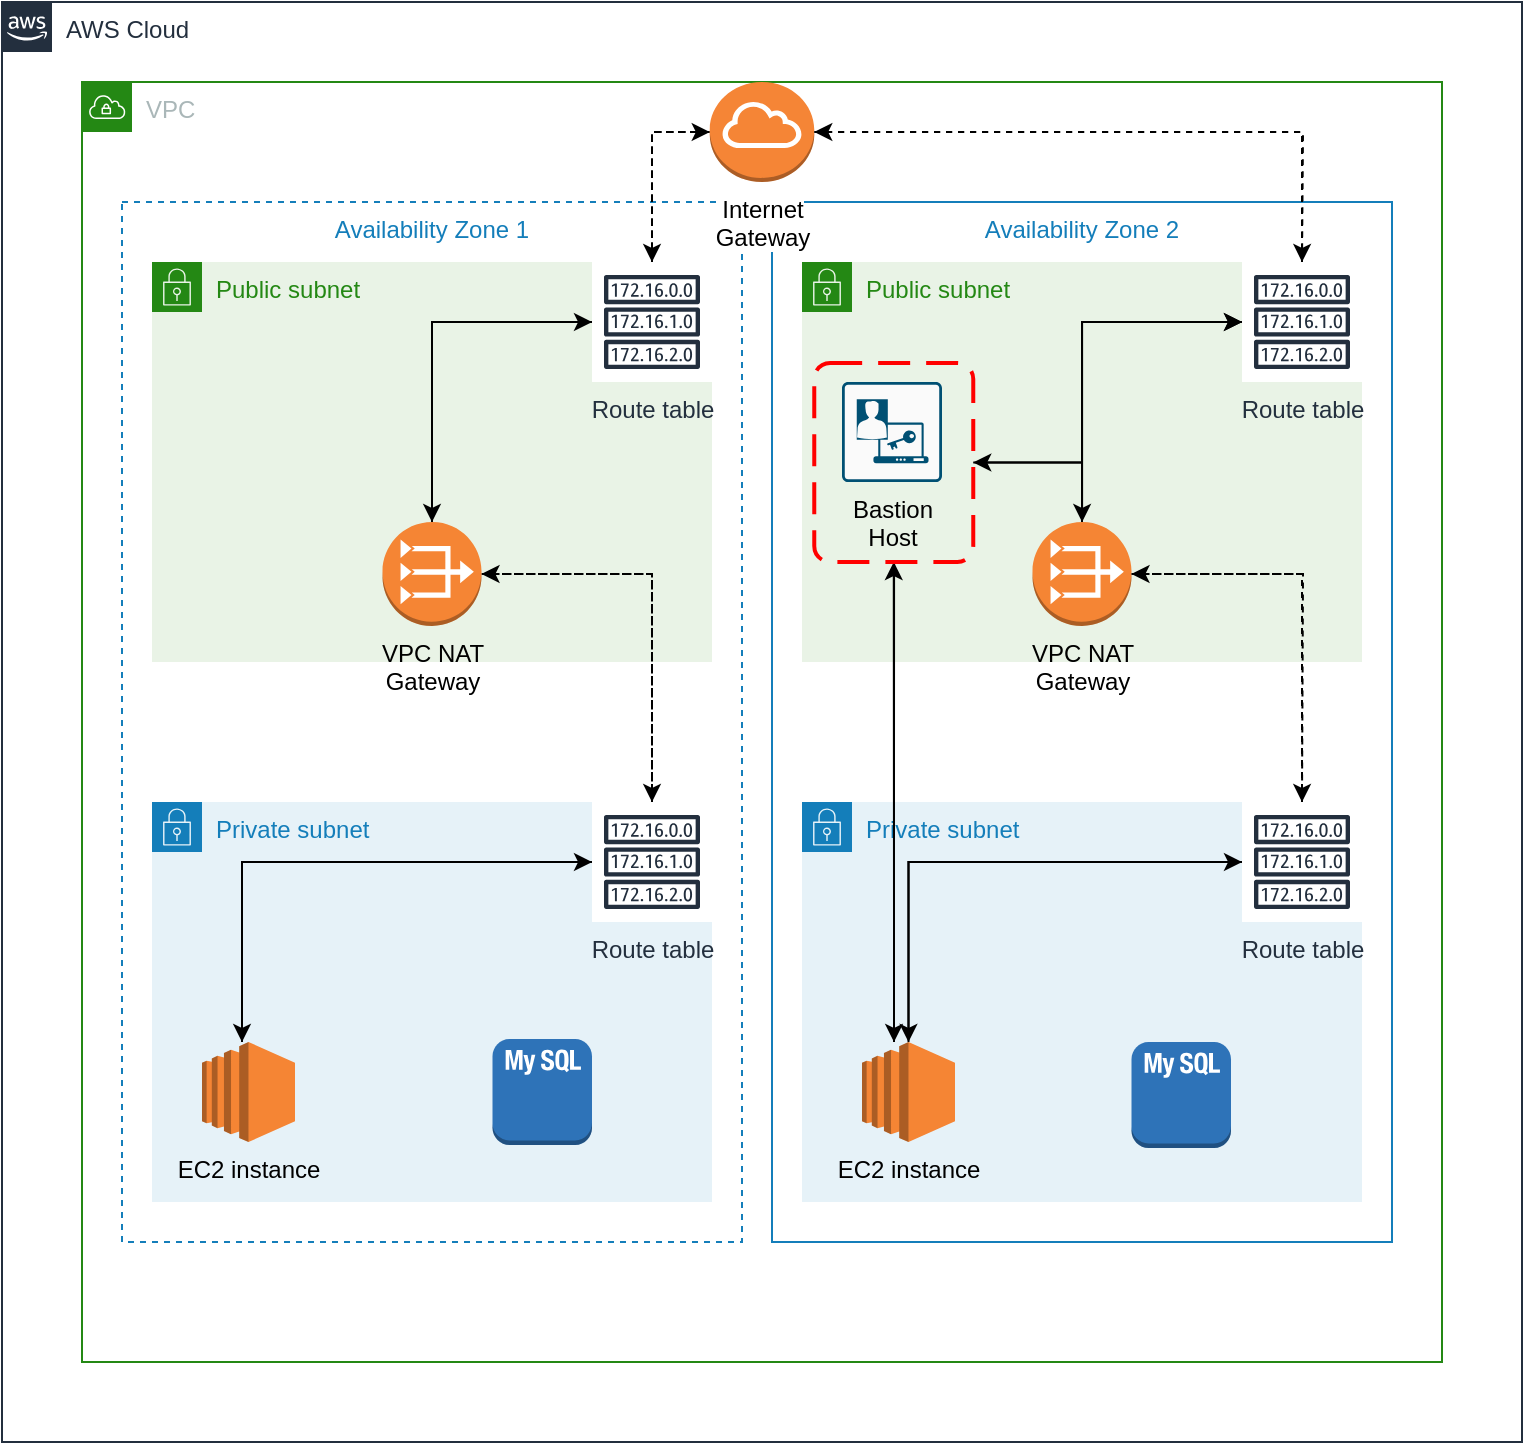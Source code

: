 <mxfile version="20.2.7" type="github">
  <diagram id="kHThhnsUB1xys9CKkgDm" name="Page-1">
    <mxGraphModel dx="1425" dy="796" grid="1" gridSize="10" guides="1" tooltips="1" connect="1" arrows="1" fold="1" page="1" pageScale="1" pageWidth="850" pageHeight="1100" math="0" shadow="0">
      <root>
        <mxCell id="0" />
        <mxCell id="1" parent="0" />
        <mxCell id="Ug6Q32tk084S-WFXiYjM-1" value="AWS Cloud" style="points=[[0,0],[0.25,0],[0.5,0],[0.75,0],[1,0],[1,0.25],[1,0.5],[1,0.75],[1,1],[0.75,1],[0.5,1],[0.25,1],[0,1],[0,0.75],[0,0.5],[0,0.25]];outlineConnect=0;gradientColor=none;html=1;whiteSpace=wrap;fontSize=12;fontStyle=0;container=1;pointerEvents=0;collapsible=0;recursiveResize=0;shape=mxgraph.aws4.group;grIcon=mxgraph.aws4.group_aws_cloud_alt;strokeColor=#232F3E;fillColor=none;verticalAlign=top;align=left;spacingLeft=30;fontColor=#232F3E;dashed=0;flipH=0;" parent="1" vertex="1">
          <mxGeometry x="40" y="40" width="760" height="720" as="geometry" />
        </mxCell>
        <mxCell id="Ug6Q32tk084S-WFXiYjM-2" value="VPC" style="points=[[0,0],[0.25,0],[0.5,0],[0.75,0],[1,0],[1,0.25],[1,0.5],[1,0.75],[1,1],[0.75,1],[0.5,1],[0.25,1],[0,1],[0,0.75],[0,0.5],[0,0.25]];outlineConnect=0;gradientColor=none;html=1;whiteSpace=wrap;fontSize=12;fontStyle=0;container=1;pointerEvents=0;collapsible=0;recursiveResize=0;shape=mxgraph.aws4.group;grIcon=mxgraph.aws4.group_vpc;strokeColor=#248814;fillColor=none;verticalAlign=top;align=left;spacingLeft=30;fontColor=#AAB7B8;dashed=0;" parent="Ug6Q32tk084S-WFXiYjM-1" vertex="1">
          <mxGeometry x="40" y="40" width="680" height="640" as="geometry" />
        </mxCell>
        <mxCell id="Ug6Q32tk084S-WFXiYjM-10" value="Private subnet" style="points=[[0,0],[0.25,0],[0.5,0],[0.75,0],[1,0],[1,0.25],[1,0.5],[1,0.75],[1,1],[0.75,1],[0.5,1],[0.25,1],[0,1],[0,0.75],[0,0.5],[0,0.25]];outlineConnect=0;gradientColor=none;html=1;whiteSpace=wrap;fontSize=12;fontStyle=0;container=1;pointerEvents=0;collapsible=0;recursiveResize=0;shape=mxgraph.aws4.group;grIcon=mxgraph.aws4.group_security_group;grStroke=0;strokeColor=#147EBA;fillColor=#E6F2F8;verticalAlign=top;align=left;spacingLeft=30;fontColor=#147EBA;dashed=0;" parent="Ug6Q32tk084S-WFXiYjM-2" vertex="1">
          <mxGeometry x="360" y="360" width="280" height="200" as="geometry" />
        </mxCell>
        <mxCell id="Ug6Q32tk084S-WFXiYjM-11" value="Public subnet" style="points=[[0,0],[0.25,0],[0.5,0],[0.75,0],[1,0],[1,0.25],[1,0.5],[1,0.75],[1,1],[0.75,1],[0.5,1],[0.25,1],[0,1],[0,0.75],[0,0.5],[0,0.25]];outlineConnect=0;gradientColor=none;html=1;whiteSpace=wrap;fontSize=12;fontStyle=0;container=1;pointerEvents=0;collapsible=0;recursiveResize=0;shape=mxgraph.aws4.group;grIcon=mxgraph.aws4.group_security_group;grStroke=0;strokeColor=#248814;fillColor=#E9F3E6;verticalAlign=top;align=left;spacingLeft=30;fontColor=#248814;dashed=0;" parent="Ug6Q32tk084S-WFXiYjM-2" vertex="1">
          <mxGeometry x="360" y="90" width="280" height="200" as="geometry" />
        </mxCell>
        <mxCell id="ERtdlUXtCrWB-qyEB8RA-2" value="Availability Zone 2" style="fillColor=none;strokeColor=#147EBA;verticalAlign=top;fontStyle=0;fontColor=#147EBA;" vertex="1" parent="Ug6Q32tk084S-WFXiYjM-2">
          <mxGeometry x="345" y="60" width="310" height="520" as="geometry" />
        </mxCell>
        <mxCell id="ERtdlUXtCrWB-qyEB8RA-4" value="Private subnet" style="points=[[0,0],[0.25,0],[0.5,0],[0.75,0],[1,0],[1,0.25],[1,0.5],[1,0.75],[1,1],[0.75,1],[0.5,1],[0.25,1],[0,1],[0,0.75],[0,0.5],[0,0.25]];outlineConnect=0;gradientColor=none;html=1;whiteSpace=wrap;fontSize=12;fontStyle=0;container=1;pointerEvents=0;collapsible=0;recursiveResize=0;shape=mxgraph.aws4.group;grIcon=mxgraph.aws4.group_security_group;grStroke=0;strokeColor=#147EBA;fillColor=#E6F2F8;verticalAlign=top;align=left;spacingLeft=30;fontColor=#147EBA;dashed=0;" vertex="1" parent="Ug6Q32tk084S-WFXiYjM-2">
          <mxGeometry x="35" y="360" width="280" height="200" as="geometry" />
        </mxCell>
        <mxCell id="ERtdlUXtCrWB-qyEB8RA-5" value="Public subnet" style="points=[[0,0],[0.25,0],[0.5,0],[0.75,0],[1,0],[1,0.25],[1,0.5],[1,0.75],[1,1],[0.75,1],[0.5,1],[0.25,1],[0,1],[0,0.75],[0,0.5],[0,0.25]];outlineConnect=0;gradientColor=none;html=1;whiteSpace=wrap;fontSize=12;fontStyle=0;container=1;pointerEvents=0;collapsible=0;recursiveResize=0;shape=mxgraph.aws4.group;grIcon=mxgraph.aws4.group_security_group;grStroke=0;strokeColor=#248814;fillColor=#E9F3E6;verticalAlign=top;align=left;spacingLeft=30;fontColor=#248814;dashed=0;" vertex="1" parent="Ug6Q32tk084S-WFXiYjM-2">
          <mxGeometry x="35" y="90" width="280" height="200" as="geometry" />
        </mxCell>
        <mxCell id="ERtdlUXtCrWB-qyEB8RA-6" value="Availability Zone 1" style="fillColor=none;strokeColor=#147EBA;verticalAlign=top;fontStyle=0;fontColor=#147EBA;dashed=1;" vertex="1" parent="Ug6Q32tk084S-WFXiYjM-2">
          <mxGeometry x="20" y="60" width="310" height="520" as="geometry" />
        </mxCell>
        <mxCell id="ERtdlUXtCrWB-qyEB8RA-32" value="" style="edgeStyle=orthogonalEdgeStyle;rounded=0;orthogonalLoop=1;jettySize=auto;html=1;targetPerimeterSpacing=0;dashed=1;" edge="1" parent="Ug6Q32tk084S-WFXiYjM-2" source="ERtdlUXtCrWB-qyEB8RA-7" target="ERtdlUXtCrWB-qyEB8RA-22">
          <mxGeometry relative="1" as="geometry">
            <Array as="points">
              <mxPoint x="285" y="25" />
            </Array>
          </mxGeometry>
        </mxCell>
        <mxCell id="ERtdlUXtCrWB-qyEB8RA-35" style="edgeStyle=orthogonalEdgeStyle;rounded=0;orthogonalLoop=1;jettySize=auto;html=1;entryX=0.5;entryY=0;entryDx=0;entryDy=0;entryPerimeter=0;targetPerimeterSpacing=0;" edge="1" parent="Ug6Q32tk084S-WFXiYjM-2" source="ERtdlUXtCrWB-qyEB8RA-7" target="ERtdlUXtCrWB-qyEB8RA-13">
          <mxGeometry relative="1" as="geometry" />
        </mxCell>
        <mxCell id="ERtdlUXtCrWB-qyEB8RA-7" value="Route table" style="sketch=0;outlineConnect=0;fontColor=#232F3E;gradientColor=none;strokeColor=#232F3E;fillColor=#ffffff;dashed=0;verticalLabelPosition=bottom;verticalAlign=top;align=center;html=1;fontSize=12;fontStyle=0;aspect=fixed;shape=mxgraph.aws4.resourceIcon;resIcon=mxgraph.aws4.route_table;" vertex="1" parent="Ug6Q32tk084S-WFXiYjM-2">
          <mxGeometry x="255" y="90" width="60" height="60" as="geometry" />
        </mxCell>
        <mxCell id="ERtdlUXtCrWB-qyEB8RA-33" style="edgeStyle=orthogonalEdgeStyle;rounded=0;orthogonalLoop=1;jettySize=auto;html=1;entryX=1;entryY=0.5;entryDx=0;entryDy=0;entryPerimeter=0;dashed=1;targetPerimeterSpacing=0;" edge="1" parent="Ug6Q32tk084S-WFXiYjM-2" source="ERtdlUXtCrWB-qyEB8RA-8" target="ERtdlUXtCrWB-qyEB8RA-22">
          <mxGeometry relative="1" as="geometry">
            <Array as="points">
              <mxPoint x="610" y="25" />
            </Array>
          </mxGeometry>
        </mxCell>
        <mxCell id="ERtdlUXtCrWB-qyEB8RA-38" style="edgeStyle=orthogonalEdgeStyle;rounded=0;orthogonalLoop=1;jettySize=auto;html=1;entryX=1;entryY=0.5;entryDx=0;entryDy=0;targetPerimeterSpacing=0;" edge="1" parent="Ug6Q32tk084S-WFXiYjM-2" source="ERtdlUXtCrWB-qyEB8RA-8" target="ERtdlUXtCrWB-qyEB8RA-24">
          <mxGeometry relative="1" as="geometry">
            <Array as="points">
              <mxPoint x="500" y="120" />
              <mxPoint x="500" y="190" />
            </Array>
          </mxGeometry>
        </mxCell>
        <mxCell id="ERtdlUXtCrWB-qyEB8RA-39" style="edgeStyle=orthogonalEdgeStyle;rounded=0;orthogonalLoop=1;jettySize=auto;html=1;targetPerimeterSpacing=0;" edge="1" parent="Ug6Q32tk084S-WFXiYjM-2" source="ERtdlUXtCrWB-qyEB8RA-8" target="ERtdlUXtCrWB-qyEB8RA-16">
          <mxGeometry relative="1" as="geometry" />
        </mxCell>
        <mxCell id="ERtdlUXtCrWB-qyEB8RA-8" value="Route table" style="sketch=0;outlineConnect=0;fontColor=#232F3E;gradientColor=none;strokeColor=#232F3E;fillColor=#ffffff;dashed=0;verticalLabelPosition=bottom;verticalAlign=top;align=center;html=1;fontSize=12;fontStyle=0;aspect=fixed;shape=mxgraph.aws4.resourceIcon;resIcon=mxgraph.aws4.route_table;" vertex="1" parent="Ug6Q32tk084S-WFXiYjM-2">
          <mxGeometry x="580" y="90" width="60" height="60" as="geometry" />
        </mxCell>
        <mxCell id="ERtdlUXtCrWB-qyEB8RA-42" style="edgeStyle=orthogonalEdgeStyle;rounded=0;orthogonalLoop=1;jettySize=auto;html=1;entryX=1;entryY=0.5;entryDx=0;entryDy=0;entryPerimeter=0;targetPerimeterSpacing=0;dashed=1;" edge="1" parent="Ug6Q32tk084S-WFXiYjM-2" source="ERtdlUXtCrWB-qyEB8RA-10" target="ERtdlUXtCrWB-qyEB8RA-13">
          <mxGeometry relative="1" as="geometry">
            <Array as="points">
              <mxPoint x="285" y="246" />
            </Array>
          </mxGeometry>
        </mxCell>
        <mxCell id="ERtdlUXtCrWB-qyEB8RA-10" value="Route table" style="sketch=0;outlineConnect=0;fontColor=#232F3E;gradientColor=none;strokeColor=#232F3E;fillColor=#ffffff;dashed=0;verticalLabelPosition=bottom;verticalAlign=top;align=center;html=1;fontSize=12;fontStyle=0;aspect=fixed;shape=mxgraph.aws4.resourceIcon;resIcon=mxgraph.aws4.route_table;" vertex="1" parent="Ug6Q32tk084S-WFXiYjM-2">
          <mxGeometry x="255" y="360" width="60" height="60" as="geometry" />
        </mxCell>
        <mxCell id="ERtdlUXtCrWB-qyEB8RA-40" style="edgeStyle=orthogonalEdgeStyle;rounded=0;orthogonalLoop=1;jettySize=auto;html=1;entryX=1;entryY=0.5;entryDx=0;entryDy=0;entryPerimeter=0;targetPerimeterSpacing=0;dashed=1;" edge="1" parent="Ug6Q32tk084S-WFXiYjM-2" source="ERtdlUXtCrWB-qyEB8RA-9" target="ERtdlUXtCrWB-qyEB8RA-16">
          <mxGeometry relative="1" as="geometry">
            <Array as="points">
              <mxPoint x="610" y="246" />
            </Array>
          </mxGeometry>
        </mxCell>
        <mxCell id="ERtdlUXtCrWB-qyEB8RA-50" style="edgeStyle=orthogonalEdgeStyle;rounded=0;orthogonalLoop=1;jettySize=auto;html=1;targetPerimeterSpacing=0;" edge="1" parent="Ug6Q32tk084S-WFXiYjM-2" source="ERtdlUXtCrWB-qyEB8RA-9" target="ERtdlUXtCrWB-qyEB8RA-19">
          <mxGeometry relative="1" as="geometry" />
        </mxCell>
        <mxCell id="ERtdlUXtCrWB-qyEB8RA-9" value="Route table" style="sketch=0;outlineConnect=0;fontColor=#232F3E;gradientColor=none;strokeColor=#232F3E;fillColor=#ffffff;dashed=0;verticalLabelPosition=bottom;verticalAlign=top;align=center;html=1;fontSize=12;fontStyle=0;aspect=fixed;shape=mxgraph.aws4.resourceIcon;resIcon=mxgraph.aws4.route_table;" vertex="1" parent="Ug6Q32tk084S-WFXiYjM-2">
          <mxGeometry x="580" y="360" width="60" height="60" as="geometry" />
        </mxCell>
        <mxCell id="ERtdlUXtCrWB-qyEB8RA-26" style="edgeStyle=orthogonalEdgeStyle;rounded=0;orthogonalLoop=1;jettySize=auto;html=1;exitX=0.5;exitY=0;exitDx=0;exitDy=0;exitPerimeter=0;" edge="1" parent="Ug6Q32tk084S-WFXiYjM-2" source="ERtdlUXtCrWB-qyEB8RA-13" target="ERtdlUXtCrWB-qyEB8RA-7">
          <mxGeometry relative="1" as="geometry">
            <Array as="points">
              <mxPoint x="175" y="120" />
            </Array>
          </mxGeometry>
        </mxCell>
        <mxCell id="ERtdlUXtCrWB-qyEB8RA-45" style="edgeStyle=orthogonalEdgeStyle;rounded=0;orthogonalLoop=1;jettySize=auto;html=1;dashed=1;targetPerimeterSpacing=0;" edge="1" parent="Ug6Q32tk084S-WFXiYjM-2" source="ERtdlUXtCrWB-qyEB8RA-13" target="ERtdlUXtCrWB-qyEB8RA-10">
          <mxGeometry relative="1" as="geometry" />
        </mxCell>
        <mxCell id="ERtdlUXtCrWB-qyEB8RA-13" value="VPC NAT&lt;br&gt;Gateway" style="outlineConnect=0;dashed=0;verticalLabelPosition=bottom;verticalAlign=top;align=center;html=1;shape=mxgraph.aws3.vpc_nat_gateway;fillColor=#F58534;gradientColor=none;" vertex="1" parent="Ug6Q32tk084S-WFXiYjM-2">
          <mxGeometry x="150.25" y="220" width="49.5" height="52" as="geometry" />
        </mxCell>
        <mxCell id="ERtdlUXtCrWB-qyEB8RA-16" value="VPC NAT&lt;br&gt;Gateway" style="outlineConnect=0;dashed=0;verticalLabelPosition=bottom;verticalAlign=top;align=center;html=1;shape=mxgraph.aws3.vpc_nat_gateway;fillColor=#F58534;gradientColor=none;" vertex="1" parent="Ug6Q32tk084S-WFXiYjM-2">
          <mxGeometry x="475.25" y="220" width="49.5" height="52" as="geometry" />
        </mxCell>
        <mxCell id="ERtdlUXtCrWB-qyEB8RA-47" style="edgeStyle=orthogonalEdgeStyle;rounded=0;orthogonalLoop=1;jettySize=auto;html=1;targetPerimeterSpacing=0;" edge="1" parent="Ug6Q32tk084S-WFXiYjM-2" source="ERtdlUXtCrWB-qyEB8RA-18" target="ERtdlUXtCrWB-qyEB8RA-10">
          <mxGeometry relative="1" as="geometry">
            <Array as="points">
              <mxPoint x="80" y="390" />
            </Array>
          </mxGeometry>
        </mxCell>
        <mxCell id="ERtdlUXtCrWB-qyEB8RA-18" value="EC2 instance" style="outlineConnect=0;dashed=0;verticalLabelPosition=bottom;verticalAlign=top;align=center;html=1;shape=mxgraph.aws3.ec2;fillColor=#F58534;gradientColor=none;" vertex="1" parent="Ug6Q32tk084S-WFXiYjM-2">
          <mxGeometry x="60" y="480" width="46.5" height="50" as="geometry" />
        </mxCell>
        <mxCell id="ERtdlUXtCrWB-qyEB8RA-51" style="edgeStyle=orthogonalEdgeStyle;rounded=0;orthogonalLoop=1;jettySize=auto;html=1;targetPerimeterSpacing=0;" edge="1" parent="Ug6Q32tk084S-WFXiYjM-2" source="ERtdlUXtCrWB-qyEB8RA-19" target="ERtdlUXtCrWB-qyEB8RA-9">
          <mxGeometry relative="1" as="geometry">
            <Array as="points">
              <mxPoint x="413" y="390" />
            </Array>
          </mxGeometry>
        </mxCell>
        <mxCell id="ERtdlUXtCrWB-qyEB8RA-53" style="edgeStyle=orthogonalEdgeStyle;rounded=0;orthogonalLoop=1;jettySize=auto;html=1;entryX=0.5;entryY=1;entryDx=0;entryDy=0;targetPerimeterSpacing=0;" edge="1" parent="Ug6Q32tk084S-WFXiYjM-2" source="ERtdlUXtCrWB-qyEB8RA-19" target="ERtdlUXtCrWB-qyEB8RA-24">
          <mxGeometry relative="1" as="geometry">
            <Array as="points">
              <mxPoint x="406" y="420" />
              <mxPoint x="406" y="420" />
            </Array>
          </mxGeometry>
        </mxCell>
        <mxCell id="ERtdlUXtCrWB-qyEB8RA-19" value="EC2 instance" style="outlineConnect=0;dashed=0;verticalLabelPosition=bottom;verticalAlign=top;align=center;html=1;shape=mxgraph.aws3.ec2;fillColor=#F58534;gradientColor=none;" vertex="1" parent="Ug6Q32tk084S-WFXiYjM-2">
          <mxGeometry x="390" y="480" width="46.5" height="50" as="geometry" />
        </mxCell>
        <mxCell id="ERtdlUXtCrWB-qyEB8RA-20" value="" style="outlineConnect=0;dashed=0;verticalLabelPosition=bottom;verticalAlign=top;align=center;html=1;shape=mxgraph.aws3.mysql_db_instance_2;fillColor=#2E73B8;gradientColor=none;" vertex="1" parent="Ug6Q32tk084S-WFXiYjM-2">
          <mxGeometry x="205.25" y="478.5" width="49.75" height="53" as="geometry" />
        </mxCell>
        <mxCell id="ERtdlUXtCrWB-qyEB8RA-21" value="" style="outlineConnect=0;dashed=0;verticalLabelPosition=bottom;verticalAlign=top;align=center;html=1;shape=mxgraph.aws3.mysql_db_instance_2;fillColor=#2E73B8;gradientColor=none;" vertex="1" parent="Ug6Q32tk084S-WFXiYjM-2">
          <mxGeometry x="524.75" y="480" width="49.75" height="53" as="geometry" />
        </mxCell>
        <mxCell id="ERtdlUXtCrWB-qyEB8RA-30" style="edgeStyle=orthogonalEdgeStyle;rounded=0;orthogonalLoop=1;jettySize=auto;html=1;exitX=0;exitY=0.5;exitDx=0;exitDy=0;exitPerimeter=0;targetPerimeterSpacing=0;dashed=1;" edge="1" parent="Ug6Q32tk084S-WFXiYjM-2" source="ERtdlUXtCrWB-qyEB8RA-22" target="ERtdlUXtCrWB-qyEB8RA-7">
          <mxGeometry relative="1" as="geometry" />
        </mxCell>
        <mxCell id="ERtdlUXtCrWB-qyEB8RA-22" value="&lt;span style=&quot;background-color: rgb(255, 255, 255);&quot;&gt;Internet&lt;br&gt;Gateway&lt;/span&gt;" style="outlineConnect=0;dashed=0;verticalLabelPosition=bottom;verticalAlign=top;align=center;html=1;shape=mxgraph.aws3.internet_gateway;fillColor=#F58536;gradientColor=none;" vertex="1" parent="Ug6Q32tk084S-WFXiYjM-2">
          <mxGeometry x="313.88" width="52.25" height="50" as="geometry" />
        </mxCell>
        <mxCell id="ERtdlUXtCrWB-qyEB8RA-23" value="Bastion&lt;br&gt;Host" style="sketch=0;points=[[0.015,0.015,0],[0.985,0.015,0],[0.985,0.985,0],[0.015,0.985,0],[0.25,0,0],[0.5,0,0],[0.75,0,0],[1,0.25,0],[1,0.5,0],[1,0.75,0],[0.75,1,0],[0.5,1,0],[0.25,1,0],[0,0.75,0],[0,0.5,0],[0,0.25,0]];verticalLabelPosition=bottom;html=1;verticalAlign=top;aspect=fixed;align=center;pointerEvents=1;shape=mxgraph.cisco19.rect;prIcon=host_based_security;fillColor=#FAFAFA;strokeColor=#005073;" vertex="1" parent="Ug6Q32tk084S-WFXiYjM-2">
          <mxGeometry x="380" y="150" width="50" height="50" as="geometry" />
        </mxCell>
        <mxCell id="ERtdlUXtCrWB-qyEB8RA-36" style="edgeStyle=orthogonalEdgeStyle;rounded=0;orthogonalLoop=1;jettySize=auto;html=1;exitX=1;exitY=0.5;exitDx=0;exitDy=0;targetPerimeterSpacing=0;" edge="1" parent="Ug6Q32tk084S-WFXiYjM-2" source="ERtdlUXtCrWB-qyEB8RA-24" target="ERtdlUXtCrWB-qyEB8RA-8">
          <mxGeometry relative="1" as="geometry">
            <Array as="points">
              <mxPoint x="500" y="190" />
              <mxPoint x="500" y="120" />
            </Array>
          </mxGeometry>
        </mxCell>
        <mxCell id="ERtdlUXtCrWB-qyEB8RA-52" style="edgeStyle=orthogonalEdgeStyle;rounded=0;orthogonalLoop=1;jettySize=auto;html=1;targetPerimeterSpacing=0;exitX=0.502;exitY=1;exitDx=0;exitDy=0;exitPerimeter=0;" edge="1" parent="Ug6Q32tk084S-WFXiYjM-2" source="ERtdlUXtCrWB-qyEB8RA-24">
          <mxGeometry relative="1" as="geometry">
            <mxPoint x="406" y="480" as="targetPoint" />
          </mxGeometry>
        </mxCell>
        <mxCell id="ERtdlUXtCrWB-qyEB8RA-24" value="" style="rounded=1;arcSize=10;dashed=1;strokeColor=#ff0000;fillColor=none;gradientColor=none;dashPattern=8 4;strokeWidth=2;" vertex="1" parent="Ug6Q32tk084S-WFXiYjM-2">
          <mxGeometry x="366.13" y="140.5" width="79.5" height="99.5" as="geometry" />
        </mxCell>
        <mxCell id="ERtdlUXtCrWB-qyEB8RA-34" style="edgeStyle=orthogonalEdgeStyle;rounded=0;orthogonalLoop=1;jettySize=auto;html=1;dashed=1;targetPerimeterSpacing=0;" edge="1" parent="1" source="ERtdlUXtCrWB-qyEB8RA-22">
          <mxGeometry relative="1" as="geometry">
            <mxPoint x="690" y="170" as="targetPoint" />
          </mxGeometry>
        </mxCell>
        <mxCell id="ERtdlUXtCrWB-qyEB8RA-37" style="edgeStyle=orthogonalEdgeStyle;rounded=0;orthogonalLoop=1;jettySize=auto;html=1;exitX=0.5;exitY=0;exitDx=0;exitDy=0;exitPerimeter=0;targetPerimeterSpacing=0;" edge="1" parent="1" source="ERtdlUXtCrWB-qyEB8RA-16">
          <mxGeometry relative="1" as="geometry">
            <mxPoint x="660" y="200" as="targetPoint" />
            <Array as="points">
              <mxPoint x="580" y="200" />
            </Array>
          </mxGeometry>
        </mxCell>
        <mxCell id="ERtdlUXtCrWB-qyEB8RA-46" style="edgeStyle=orthogonalEdgeStyle;rounded=0;orthogonalLoop=1;jettySize=auto;html=1;dashed=1;targetPerimeterSpacing=0;" edge="1" parent="1" source="ERtdlUXtCrWB-qyEB8RA-16">
          <mxGeometry relative="1" as="geometry">
            <mxPoint x="690" y="440" as="targetPoint" />
          </mxGeometry>
        </mxCell>
        <mxCell id="ERtdlUXtCrWB-qyEB8RA-48" style="edgeStyle=orthogonalEdgeStyle;rounded=0;orthogonalLoop=1;jettySize=auto;html=1;targetPerimeterSpacing=0;" edge="1" parent="1" source="ERtdlUXtCrWB-qyEB8RA-10">
          <mxGeometry relative="1" as="geometry">
            <mxPoint x="160" y="560" as="targetPoint" />
            <Array as="points">
              <mxPoint x="160" y="470" />
            </Array>
          </mxGeometry>
        </mxCell>
      </root>
    </mxGraphModel>
  </diagram>
</mxfile>
